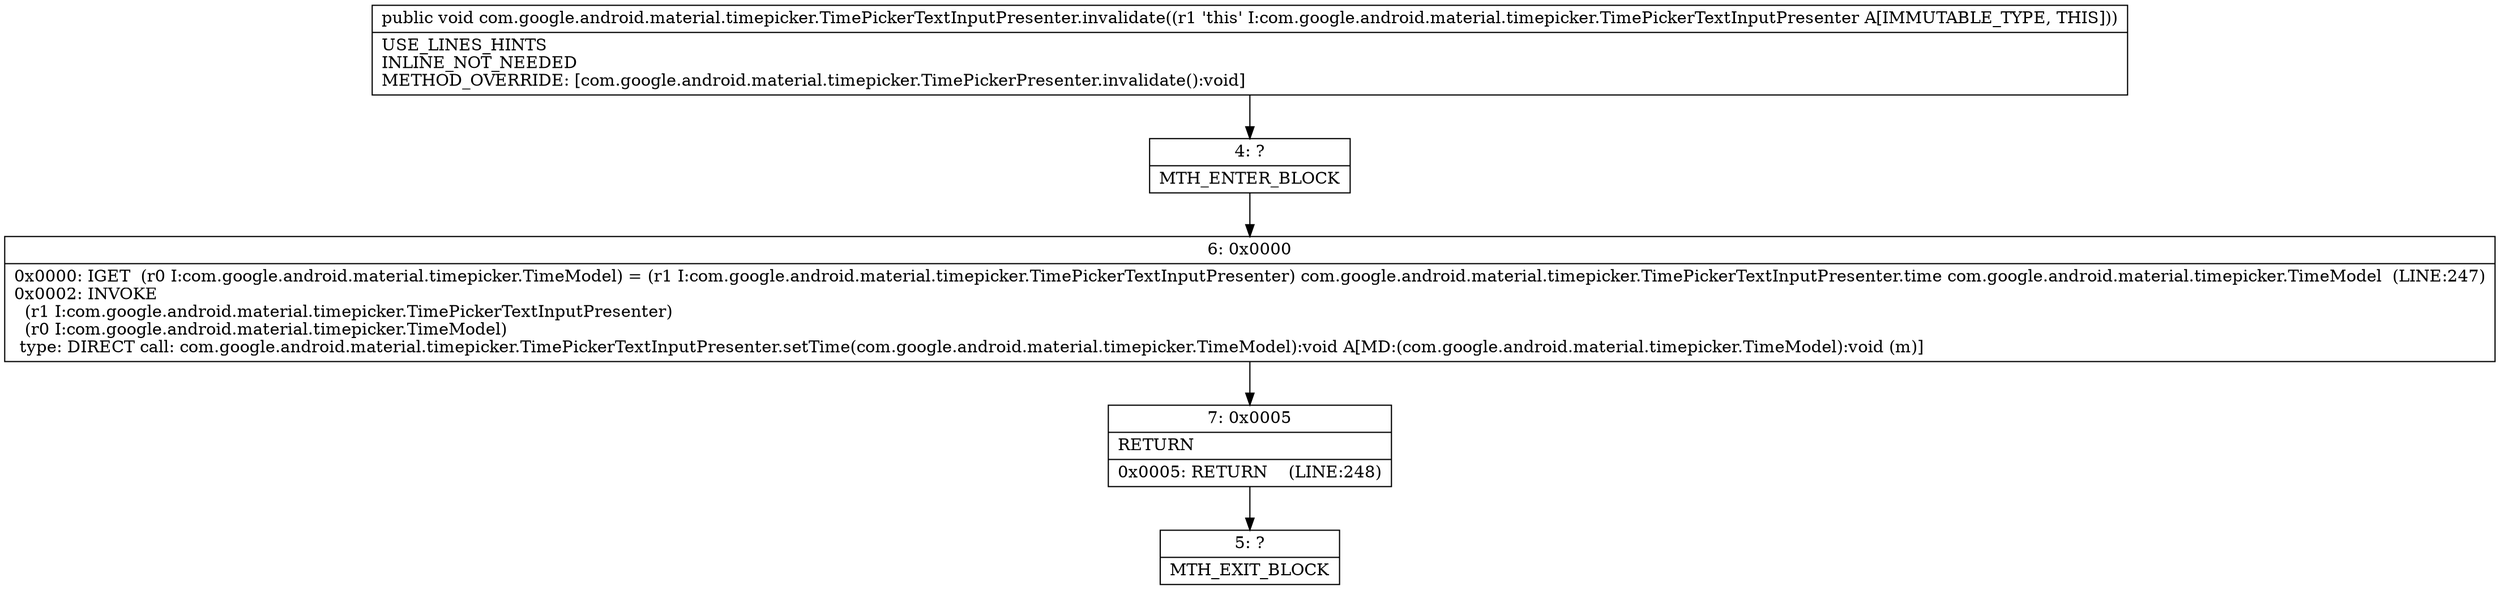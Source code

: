 digraph "CFG forcom.google.android.material.timepicker.TimePickerTextInputPresenter.invalidate()V" {
Node_4 [shape=record,label="{4\:\ ?|MTH_ENTER_BLOCK\l}"];
Node_6 [shape=record,label="{6\:\ 0x0000|0x0000: IGET  (r0 I:com.google.android.material.timepicker.TimeModel) = (r1 I:com.google.android.material.timepicker.TimePickerTextInputPresenter) com.google.android.material.timepicker.TimePickerTextInputPresenter.time com.google.android.material.timepicker.TimeModel  (LINE:247)\l0x0002: INVOKE  \l  (r1 I:com.google.android.material.timepicker.TimePickerTextInputPresenter)\l  (r0 I:com.google.android.material.timepicker.TimeModel)\l type: DIRECT call: com.google.android.material.timepicker.TimePickerTextInputPresenter.setTime(com.google.android.material.timepicker.TimeModel):void A[MD:(com.google.android.material.timepicker.TimeModel):void (m)]\l}"];
Node_7 [shape=record,label="{7\:\ 0x0005|RETURN\l|0x0005: RETURN    (LINE:248)\l}"];
Node_5 [shape=record,label="{5\:\ ?|MTH_EXIT_BLOCK\l}"];
MethodNode[shape=record,label="{public void com.google.android.material.timepicker.TimePickerTextInputPresenter.invalidate((r1 'this' I:com.google.android.material.timepicker.TimePickerTextInputPresenter A[IMMUTABLE_TYPE, THIS]))  | USE_LINES_HINTS\lINLINE_NOT_NEEDED\lMETHOD_OVERRIDE: [com.google.android.material.timepicker.TimePickerPresenter.invalidate():void]\l}"];
MethodNode -> Node_4;Node_4 -> Node_6;
Node_6 -> Node_7;
Node_7 -> Node_5;
}

